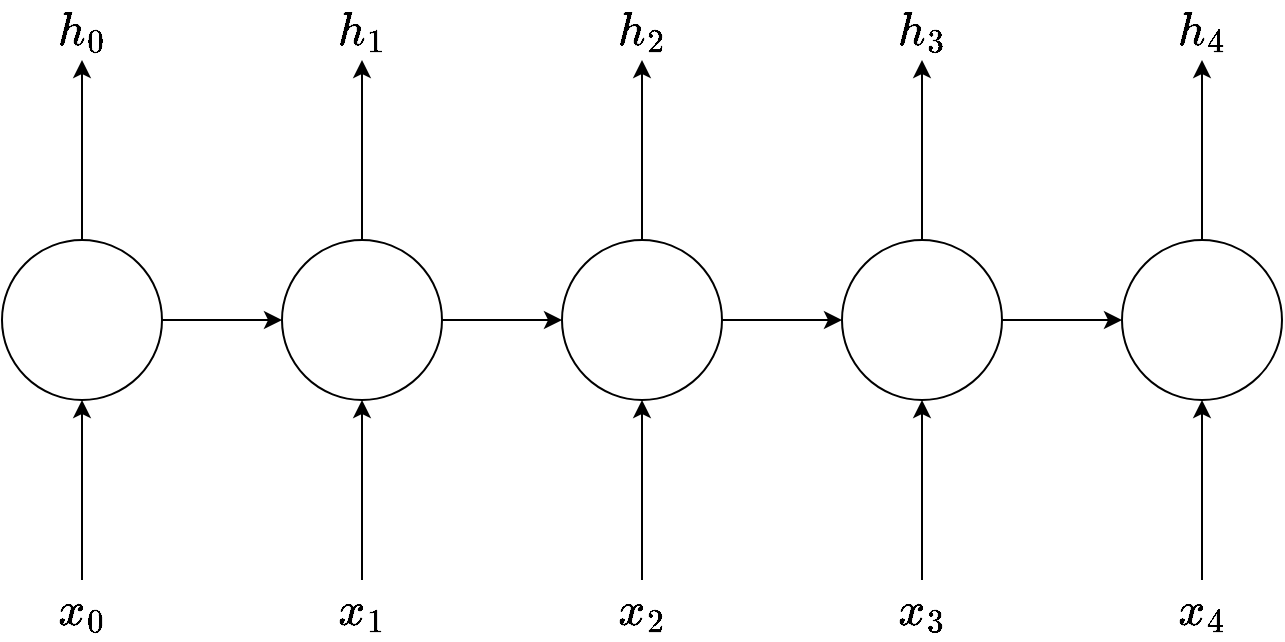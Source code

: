 <mxfile version="20.7.4" type="device"><diagram id="jpqzhEvxel06nzU0FYSt" name="Seite-1"><mxGraphModel dx="1314" dy="812" grid="1" gridSize="10" guides="1" tooltips="1" connect="1" arrows="1" fold="1" page="1" pageScale="1" pageWidth="827" pageHeight="1169" math="1" shadow="0"><root><mxCell id="0"/><mxCell id="1" parent="0"/><mxCell id="JrJmSFVQ3Mf96WOlgzA3-2" style="edgeStyle=orthogonalEdgeStyle;rounded=0;orthogonalLoop=1;jettySize=auto;html=1;" edge="1" parent="1" source="JrJmSFVQ3Mf96WOlgzA3-4"><mxGeometry relative="1" as="geometry"><mxPoint x="100" y="270" as="targetPoint"/></mxGeometry></mxCell><mxCell id="JrJmSFVQ3Mf96WOlgzA3-3" style="edgeStyle=orthogonalEdgeStyle;rounded=0;orthogonalLoop=1;jettySize=auto;html=1;entryX=0;entryY=0.5;entryDx=0;entryDy=0;" edge="1" parent="1" source="JrJmSFVQ3Mf96WOlgzA3-4" target="JrJmSFVQ3Mf96WOlgzA3-9"><mxGeometry relative="1" as="geometry"/></mxCell><mxCell id="JrJmSFVQ3Mf96WOlgzA3-4" value="" style="ellipse;whiteSpace=wrap;html=1;aspect=fixed;" vertex="1" parent="1"><mxGeometry x="60" y="360" width="80" height="80" as="geometry"/></mxCell><mxCell id="JrJmSFVQ3Mf96WOlgzA3-5" style="edgeStyle=orthogonalEdgeStyle;rounded=0;orthogonalLoop=1;jettySize=auto;html=1;entryX=0.5;entryY=1;entryDx=0;entryDy=0;" edge="1" parent="1" source="JrJmSFVQ3Mf96WOlgzA3-6" target="JrJmSFVQ3Mf96WOlgzA3-4"><mxGeometry relative="1" as="geometry"/></mxCell><mxCell id="JrJmSFVQ3Mf96WOlgzA3-6" value="&lt;font style=&quot;font-size: 20px;&quot;&gt;\(x_0\)&lt;/font&gt;" style="text;html=1;strokeColor=none;fillColor=none;align=center;verticalAlign=middle;whiteSpace=wrap;rounded=0;" vertex="1" parent="1"><mxGeometry x="70" y="530" width="60" height="30" as="geometry"/></mxCell><mxCell id="JrJmSFVQ3Mf96WOlgzA3-7" style="edgeStyle=orthogonalEdgeStyle;rounded=0;orthogonalLoop=1;jettySize=auto;html=1;" edge="1" parent="1" source="JrJmSFVQ3Mf96WOlgzA3-9"><mxGeometry relative="1" as="geometry"><mxPoint x="240" y="270" as="targetPoint"/></mxGeometry></mxCell><mxCell id="JrJmSFVQ3Mf96WOlgzA3-8" style="edgeStyle=orthogonalEdgeStyle;rounded=0;orthogonalLoop=1;jettySize=auto;html=1;entryX=0;entryY=0.5;entryDx=0;entryDy=0;" edge="1" parent="1" source="JrJmSFVQ3Mf96WOlgzA3-9" target="JrJmSFVQ3Mf96WOlgzA3-14"><mxGeometry relative="1" as="geometry"/></mxCell><mxCell id="JrJmSFVQ3Mf96WOlgzA3-9" value="" style="ellipse;whiteSpace=wrap;html=1;aspect=fixed;" vertex="1" parent="1"><mxGeometry x="200" y="360" width="80" height="80" as="geometry"/></mxCell><mxCell id="JrJmSFVQ3Mf96WOlgzA3-10" style="edgeStyle=orthogonalEdgeStyle;rounded=0;orthogonalLoop=1;jettySize=auto;html=1;entryX=0.5;entryY=1;entryDx=0;entryDy=0;" edge="1" parent="1" source="JrJmSFVQ3Mf96WOlgzA3-11" target="JrJmSFVQ3Mf96WOlgzA3-9"><mxGeometry relative="1" as="geometry"/></mxCell><mxCell id="JrJmSFVQ3Mf96WOlgzA3-11" value="&lt;span style=&quot;font-size: 20px;&quot;&gt;\(x_1\)&lt;/span&gt;" style="text;html=1;strokeColor=none;fillColor=none;align=center;verticalAlign=middle;whiteSpace=wrap;rounded=0;" vertex="1" parent="1"><mxGeometry x="210" y="530" width="60" height="30" as="geometry"/></mxCell><mxCell id="JrJmSFVQ3Mf96WOlgzA3-12" style="edgeStyle=orthogonalEdgeStyle;rounded=0;orthogonalLoop=1;jettySize=auto;html=1;" edge="1" parent="1" source="JrJmSFVQ3Mf96WOlgzA3-14"><mxGeometry relative="1" as="geometry"><mxPoint x="380" y="270" as="targetPoint"/></mxGeometry></mxCell><mxCell id="JrJmSFVQ3Mf96WOlgzA3-13" style="edgeStyle=orthogonalEdgeStyle;rounded=0;orthogonalLoop=1;jettySize=auto;html=1;entryX=0;entryY=0.5;entryDx=0;entryDy=0;spacing=2;" edge="1" parent="1" source="JrJmSFVQ3Mf96WOlgzA3-14" target="JrJmSFVQ3Mf96WOlgzA3-19"><mxGeometry relative="1" as="geometry"/></mxCell><mxCell id="JrJmSFVQ3Mf96WOlgzA3-14" value="" style="ellipse;whiteSpace=wrap;html=1;aspect=fixed;" vertex="1" parent="1"><mxGeometry x="340" y="360" width="80" height="80" as="geometry"/></mxCell><mxCell id="JrJmSFVQ3Mf96WOlgzA3-15" style="edgeStyle=orthogonalEdgeStyle;rounded=0;orthogonalLoop=1;jettySize=auto;html=1;entryX=0.5;entryY=1;entryDx=0;entryDy=0;" edge="1" parent="1" source="JrJmSFVQ3Mf96WOlgzA3-16" target="JrJmSFVQ3Mf96WOlgzA3-14"><mxGeometry relative="1" as="geometry"/></mxCell><mxCell id="JrJmSFVQ3Mf96WOlgzA3-16" value="&lt;span style=&quot;font-size: 20px;&quot;&gt;\(x_2\)&lt;/span&gt;" style="text;html=1;strokeColor=none;fillColor=none;align=center;verticalAlign=middle;whiteSpace=wrap;rounded=0;" vertex="1" parent="1"><mxGeometry x="350" y="530" width="60" height="30" as="geometry"/></mxCell><mxCell id="JrJmSFVQ3Mf96WOlgzA3-17" style="edgeStyle=orthogonalEdgeStyle;rounded=0;orthogonalLoop=1;jettySize=auto;html=1;" edge="1" parent="1" source="JrJmSFVQ3Mf96WOlgzA3-19"><mxGeometry relative="1" as="geometry"><mxPoint x="520" y="270" as="targetPoint"/></mxGeometry></mxCell><mxCell id="JrJmSFVQ3Mf96WOlgzA3-18" style="edgeStyle=orthogonalEdgeStyle;rounded=0;orthogonalLoop=1;jettySize=auto;html=1;entryX=0;entryY=0.5;entryDx=0;entryDy=0;" edge="1" parent="1" source="JrJmSFVQ3Mf96WOlgzA3-19" target="JrJmSFVQ3Mf96WOlgzA3-23"><mxGeometry relative="1" as="geometry"/></mxCell><mxCell id="JrJmSFVQ3Mf96WOlgzA3-19" value="" style="ellipse;whiteSpace=wrap;html=1;aspect=fixed;" vertex="1" parent="1"><mxGeometry x="480" y="360" width="80" height="80" as="geometry"/></mxCell><mxCell id="JrJmSFVQ3Mf96WOlgzA3-20" style="edgeStyle=orthogonalEdgeStyle;rounded=0;orthogonalLoop=1;jettySize=auto;html=1;entryX=0.5;entryY=1;entryDx=0;entryDy=0;" edge="1" parent="1" source="JrJmSFVQ3Mf96WOlgzA3-21" target="JrJmSFVQ3Mf96WOlgzA3-19"><mxGeometry relative="1" as="geometry"/></mxCell><mxCell id="JrJmSFVQ3Mf96WOlgzA3-21" value="&lt;span style=&quot;font-size: 20px;&quot;&gt;\(x_3\)&lt;/span&gt;" style="text;html=1;strokeColor=none;fillColor=none;align=center;verticalAlign=middle;whiteSpace=wrap;rounded=0;" vertex="1" parent="1"><mxGeometry x="490" y="530" width="60" height="30" as="geometry"/></mxCell><mxCell id="JrJmSFVQ3Mf96WOlgzA3-22" style="edgeStyle=orthogonalEdgeStyle;rounded=0;orthogonalLoop=1;jettySize=auto;html=1;" edge="1" parent="1" source="JrJmSFVQ3Mf96WOlgzA3-23"><mxGeometry relative="1" as="geometry"><mxPoint x="660" y="270" as="targetPoint"/></mxGeometry></mxCell><mxCell id="JrJmSFVQ3Mf96WOlgzA3-23" value="" style="ellipse;whiteSpace=wrap;html=1;aspect=fixed;" vertex="1" parent="1"><mxGeometry x="620" y="360" width="80" height="80" as="geometry"/></mxCell><mxCell id="JrJmSFVQ3Mf96WOlgzA3-24" style="edgeStyle=orthogonalEdgeStyle;rounded=0;orthogonalLoop=1;jettySize=auto;html=1;entryX=0.5;entryY=1;entryDx=0;entryDy=0;" edge="1" parent="1" source="JrJmSFVQ3Mf96WOlgzA3-25" target="JrJmSFVQ3Mf96WOlgzA3-23"><mxGeometry relative="1" as="geometry"/></mxCell><mxCell id="JrJmSFVQ3Mf96WOlgzA3-25" value="&lt;span style=&quot;font-size: 20px;&quot;&gt;\(x_4\)&lt;/span&gt;" style="text;html=1;strokeColor=none;fillColor=none;align=center;verticalAlign=middle;whiteSpace=wrap;rounded=0;" vertex="1" parent="1"><mxGeometry x="630" y="530" width="60" height="30" as="geometry"/></mxCell><mxCell id="JrJmSFVQ3Mf96WOlgzA3-26" value="\(h_0\)" style="text;html=1;strokeColor=none;fillColor=none;align=center;verticalAlign=middle;whiteSpace=wrap;rounded=0;fontSize=20;" vertex="1" parent="1"><mxGeometry x="70" y="240" width="60" height="30" as="geometry"/></mxCell><mxCell id="JrJmSFVQ3Mf96WOlgzA3-27" value="\(h_1\)" style="text;html=1;strokeColor=none;fillColor=none;align=center;verticalAlign=middle;whiteSpace=wrap;rounded=0;fontSize=20;" vertex="1" parent="1"><mxGeometry x="210" y="240" width="60" height="30" as="geometry"/></mxCell><mxCell id="JrJmSFVQ3Mf96WOlgzA3-28" value="\(h_2\)" style="text;html=1;strokeColor=none;fillColor=none;align=center;verticalAlign=middle;whiteSpace=wrap;rounded=0;fontSize=20;" vertex="1" parent="1"><mxGeometry x="350" y="240" width="60" height="30" as="geometry"/></mxCell><mxCell id="JrJmSFVQ3Mf96WOlgzA3-29" value="\(h_3\)" style="text;html=1;strokeColor=none;fillColor=none;align=center;verticalAlign=middle;whiteSpace=wrap;rounded=0;fontSize=20;" vertex="1" parent="1"><mxGeometry x="490" y="240" width="60" height="30" as="geometry"/></mxCell><mxCell id="JrJmSFVQ3Mf96WOlgzA3-30" value="\(h_4\)" style="text;html=1;strokeColor=none;fillColor=none;align=center;verticalAlign=middle;whiteSpace=wrap;rounded=0;fontSize=20;" vertex="1" parent="1"><mxGeometry x="630" y="240" width="60" height="30" as="geometry"/></mxCell></root></mxGraphModel></diagram></mxfile>